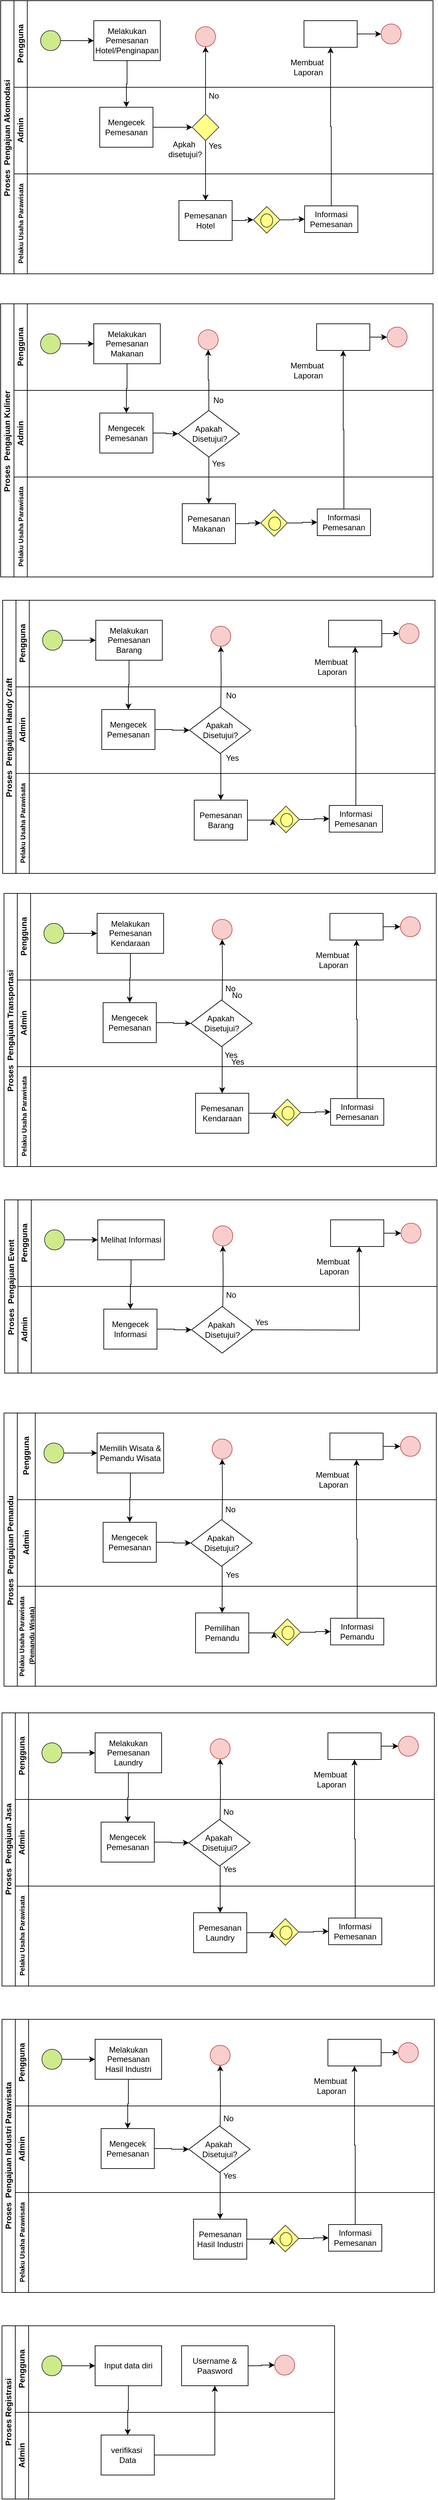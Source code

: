 <mxfile version="24.6.3" type="github">
  <diagram id="prtHgNgQTEPvFCAcTncT" name="Page-1">
    <mxGraphModel dx="1040" dy="531" grid="1" gridSize="10" guides="1" tooltips="1" connect="1" arrows="1" fold="1" page="1" pageScale="1" pageWidth="827" pageHeight="1169" math="0" shadow="0">
      <root>
        <mxCell id="0" />
        <mxCell id="1" parent="0" />
        <mxCell id="dNxyNK7c78bLwvsdeMH5-19" value="Proses&amp;nbsp; Pengajuan Akomodasi&amp;nbsp;" style="swimlane;html=1;childLayout=stackLayout;resizeParent=1;resizeParentMax=0;horizontal=0;startSize=20;horizontalStack=0;" parent="1" vertex="1">
          <mxGeometry x="118" y="110" width="650" height="410" as="geometry" />
        </mxCell>
        <mxCell id="dNxyNK7c78bLwvsdeMH5-35" style="edgeStyle=orthogonalEdgeStyle;rounded=0;orthogonalLoop=1;jettySize=auto;html=1;endArrow=classic;endFill=1;" parent="dNxyNK7c78bLwvsdeMH5-19" source="dNxyNK7c78bLwvsdeMH5-28" target="dNxyNK7c78bLwvsdeMH5-34" edge="1">
          <mxGeometry relative="1" as="geometry" />
        </mxCell>
        <mxCell id="dNxyNK7c78bLwvsdeMH5-20" value="Pengguna" style="swimlane;html=1;startSize=20;horizontal=0;" parent="dNxyNK7c78bLwvsdeMH5-19" vertex="1">
          <mxGeometry x="20" width="630" height="130" as="geometry" />
        </mxCell>
        <mxCell id="dNxyNK7c78bLwvsdeMH5-25" value="" style="edgeStyle=orthogonalEdgeStyle;rounded=0;orthogonalLoop=1;jettySize=auto;html=1;" parent="dNxyNK7c78bLwvsdeMH5-20" source="dNxyNK7c78bLwvsdeMH5-23" target="dNxyNK7c78bLwvsdeMH5-24" edge="1">
          <mxGeometry relative="1" as="geometry" />
        </mxCell>
        <mxCell id="dNxyNK7c78bLwvsdeMH5-23" value="" style="ellipse;whiteSpace=wrap;html=1;fillColor=#cdeb8b;strokeColor=#36393d;" parent="dNxyNK7c78bLwvsdeMH5-20" vertex="1">
          <mxGeometry x="40" y="45" width="30" height="30" as="geometry" />
        </mxCell>
        <mxCell id="dNxyNK7c78bLwvsdeMH5-24" value="Melakukan Pemesanan&lt;div&gt;Hotel/Penginapan&lt;/div&gt;" style="rounded=0;whiteSpace=wrap;html=1;fontFamily=Helvetica;fontSize=12;fontColor=#000000;align=center;" parent="dNxyNK7c78bLwvsdeMH5-20" vertex="1">
          <mxGeometry x="120" y="30" width="100" height="60" as="geometry" />
        </mxCell>
        <mxCell id="Xw14jry2PI211uG15hbA-26" style="edgeStyle=orthogonalEdgeStyle;rounded=0;orthogonalLoop=1;jettySize=auto;html=1;entryX=0;entryY=0.5;entryDx=0;entryDy=0;" edge="1" parent="dNxyNK7c78bLwvsdeMH5-20" source="dNxyNK7c78bLwvsdeMH5-30" target="Xw14jry2PI211uG15hbA-25">
          <mxGeometry relative="1" as="geometry" />
        </mxCell>
        <mxCell id="dNxyNK7c78bLwvsdeMH5-30" value="" style="rounded=0;whiteSpace=wrap;html=1;fontFamily=Helvetica;fontSize=12;fontColor=#000000;align=center;" parent="dNxyNK7c78bLwvsdeMH5-20" vertex="1">
          <mxGeometry x="436" y="30" width="80" height="40" as="geometry" />
        </mxCell>
        <mxCell id="dNxyNK7c78bLwvsdeMH5-32" value="" style="ellipse;whiteSpace=wrap;html=1;fillColor=#f8cecc;strokeColor=#b85450;" parent="dNxyNK7c78bLwvsdeMH5-20" vertex="1">
          <mxGeometry x="273" y="39" width="30" height="30" as="geometry" />
        </mxCell>
        <mxCell id="Xw14jry2PI211uG15hbA-24" value="Membuat&amp;nbsp;&lt;div&gt;Laporan&lt;/div&gt;" style="text;html=1;align=center;verticalAlign=middle;resizable=0;points=[];autosize=1;strokeColor=none;fillColor=none;" vertex="1" parent="dNxyNK7c78bLwvsdeMH5-20">
          <mxGeometry x="402" y="80" width="80" height="40" as="geometry" />
        </mxCell>
        <mxCell id="Xw14jry2PI211uG15hbA-25" value="" style="ellipse;whiteSpace=wrap;html=1;fillColor=#f8cecc;strokeColor=#b85450;" vertex="1" parent="dNxyNK7c78bLwvsdeMH5-20">
          <mxGeometry x="552" y="35" width="30" height="30" as="geometry" />
        </mxCell>
        <mxCell id="dNxyNK7c78bLwvsdeMH5-21" value="Admin" style="swimlane;html=1;startSize=20;horizontal=0;" parent="dNxyNK7c78bLwvsdeMH5-19" vertex="1">
          <mxGeometry x="20" y="130" width="630" height="130" as="geometry" />
        </mxCell>
        <mxCell id="dNxyNK7c78bLwvsdeMH5-29" value="" style="edgeStyle=orthogonalEdgeStyle;rounded=0;orthogonalLoop=1;jettySize=auto;html=1;endArrow=classic;endFill=1;" parent="dNxyNK7c78bLwvsdeMH5-21" source="dNxyNK7c78bLwvsdeMH5-26" target="dNxyNK7c78bLwvsdeMH5-28" edge="1">
          <mxGeometry relative="1" as="geometry" />
        </mxCell>
        <mxCell id="dNxyNK7c78bLwvsdeMH5-26" value="Mengecek Pemesanan" style="rounded=0;whiteSpace=wrap;html=1;fontFamily=Helvetica;fontSize=12;fontColor=#000000;align=center;" parent="dNxyNK7c78bLwvsdeMH5-21" vertex="1">
          <mxGeometry x="129" y="30" width="80" height="60" as="geometry" />
        </mxCell>
        <mxCell id="dNxyNK7c78bLwvsdeMH5-28" value="" style="rhombus;whiteSpace=wrap;html=1;fontFamily=Helvetica;fontSize=12;align=center;fillColor=#ffff88;strokeColor=#36393d;" parent="dNxyNK7c78bLwvsdeMH5-21" vertex="1">
          <mxGeometry x="268" y="40" width="40" height="40" as="geometry" />
        </mxCell>
        <mxCell id="dNxyNK7c78bLwvsdeMH5-22" value="&lt;font style=&quot;font-size: 10px;&quot;&gt;Pelaku Usaha Parawisata&lt;/font&gt;" style="swimlane;html=1;startSize=20;horizontal=0;" parent="dNxyNK7c78bLwvsdeMH5-19" vertex="1">
          <mxGeometry x="20" y="260" width="630" height="150" as="geometry" />
        </mxCell>
        <mxCell id="Xw14jry2PI211uG15hbA-27" style="edgeStyle=orthogonalEdgeStyle;rounded=0;orthogonalLoop=1;jettySize=auto;html=1;entryX=0;entryY=0.5;entryDx=0;entryDy=0;" edge="1" parent="dNxyNK7c78bLwvsdeMH5-22" source="dNxyNK7c78bLwvsdeMH5-34" target="dNxyNK7c78bLwvsdeMH5-36">
          <mxGeometry relative="1" as="geometry" />
        </mxCell>
        <mxCell id="dNxyNK7c78bLwvsdeMH5-34" value="Pemesanan Hotel" style="rounded=0;whiteSpace=wrap;html=1;fontFamily=Helvetica;fontSize=12;fontColor=#000000;align=center;" parent="dNxyNK7c78bLwvsdeMH5-22" vertex="1">
          <mxGeometry x="248" y="40" width="80" height="60" as="geometry" />
        </mxCell>
        <mxCell id="Xw14jry2PI211uG15hbA-28" style="edgeStyle=orthogonalEdgeStyle;rounded=0;orthogonalLoop=1;jettySize=auto;html=1;entryX=0;entryY=0.5;entryDx=0;entryDy=0;" edge="1" parent="dNxyNK7c78bLwvsdeMH5-22" source="dNxyNK7c78bLwvsdeMH5-36" target="Xw14jry2PI211uG15hbA-21">
          <mxGeometry relative="1" as="geometry" />
        </mxCell>
        <mxCell id="dNxyNK7c78bLwvsdeMH5-36" value="" style="rhombus;whiteSpace=wrap;html=1;fontFamily=Helvetica;fontSize=12;align=center;fillColor=#ffff88;strokeColor=#36393d;" parent="dNxyNK7c78bLwvsdeMH5-22" vertex="1">
          <mxGeometry x="360" y="49" width="40" height="40" as="geometry" />
        </mxCell>
        <mxCell id="Xw14jry2PI211uG15hbA-21" value="Informasi Pemesanan" style="rounded=0;whiteSpace=wrap;html=1;fontFamily=Helvetica;fontSize=12;fontColor=#000000;align=center;" vertex="1" parent="dNxyNK7c78bLwvsdeMH5-22">
          <mxGeometry x="437" y="48" width="80" height="40" as="geometry" />
        </mxCell>
        <mxCell id="Xw14jry2PI211uG15hbA-30" value="" style="ellipse;whiteSpace=wrap;html=1;fillColor=#ffff88;strokeColor=#36393d;" vertex="1" parent="dNxyNK7c78bLwvsdeMH5-22">
          <mxGeometry x="371" y="60" width="18" height="20" as="geometry" />
        </mxCell>
        <mxCell id="Xw14jry2PI211uG15hbA-3" style="edgeStyle=orthogonalEdgeStyle;rounded=0;orthogonalLoop=1;jettySize=auto;html=1;entryX=0.5;entryY=1;entryDx=0;entryDy=0;" edge="1" parent="dNxyNK7c78bLwvsdeMH5-19" source="dNxyNK7c78bLwvsdeMH5-28" target="dNxyNK7c78bLwvsdeMH5-32">
          <mxGeometry relative="1" as="geometry" />
        </mxCell>
        <mxCell id="Xw14jry2PI211uG15hbA-33" style="edgeStyle=orthogonalEdgeStyle;rounded=0;orthogonalLoop=1;jettySize=auto;html=1;entryX=0.5;entryY=1;entryDx=0;entryDy=0;" edge="1" parent="dNxyNK7c78bLwvsdeMH5-19" source="Xw14jry2PI211uG15hbA-21" target="dNxyNK7c78bLwvsdeMH5-30">
          <mxGeometry relative="1" as="geometry" />
        </mxCell>
        <mxCell id="Xw14jry2PI211uG15hbA-34" style="edgeStyle=orthogonalEdgeStyle;rounded=0;orthogonalLoop=1;jettySize=auto;html=1;" edge="1" parent="dNxyNK7c78bLwvsdeMH5-19" source="dNxyNK7c78bLwvsdeMH5-24" target="dNxyNK7c78bLwvsdeMH5-26">
          <mxGeometry relative="1" as="geometry" />
        </mxCell>
        <mxCell id="Xw14jry2PI211uG15hbA-2" value="Apkah&amp;nbsp;&lt;div&gt;disetujui?&lt;/div&gt;" style="text;html=1;align=center;verticalAlign=middle;resizable=0;points=[];autosize=1;strokeColor=none;fillColor=none;" vertex="1" parent="1">
          <mxGeometry x="360" y="313" width="70" height="40" as="geometry" />
        </mxCell>
        <mxCell id="Xw14jry2PI211uG15hbA-31" value="No" style="text;html=1;align=center;verticalAlign=middle;resizable=0;points=[];autosize=1;strokeColor=none;fillColor=none;" vertex="1" parent="1">
          <mxGeometry x="418" y="238" width="40" height="30" as="geometry" />
        </mxCell>
        <mxCell id="Xw14jry2PI211uG15hbA-32" value="Yes" style="text;html=1;align=center;verticalAlign=middle;resizable=0;points=[];autosize=1;strokeColor=none;fillColor=none;" vertex="1" parent="1">
          <mxGeometry x="420" y="313" width="40" height="30" as="geometry" />
        </mxCell>
        <mxCell id="Xw14jry2PI211uG15hbA-35" value="Proses&amp;nbsp; Pengajuan Kuliner&amp;nbsp;" style="swimlane;html=1;childLayout=stackLayout;resizeParent=1;resizeParentMax=0;horizontal=0;startSize=20;horizontalStack=0;" vertex="1" parent="1">
          <mxGeometry x="118" y="565" width="650" height="410" as="geometry" />
        </mxCell>
        <mxCell id="Xw14jry2PI211uG15hbA-37" value="Pengguna" style="swimlane;html=1;startSize=20;horizontal=0;" vertex="1" parent="Xw14jry2PI211uG15hbA-35">
          <mxGeometry x="20" width="630" height="130" as="geometry" />
        </mxCell>
        <mxCell id="Xw14jry2PI211uG15hbA-38" value="" style="edgeStyle=orthogonalEdgeStyle;rounded=0;orthogonalLoop=1;jettySize=auto;html=1;" edge="1" parent="Xw14jry2PI211uG15hbA-37" source="Xw14jry2PI211uG15hbA-39" target="Xw14jry2PI211uG15hbA-40">
          <mxGeometry relative="1" as="geometry" />
        </mxCell>
        <mxCell id="Xw14jry2PI211uG15hbA-39" value="" style="ellipse;whiteSpace=wrap;html=1;fillColor=#cdeb8b;strokeColor=#36393d;" vertex="1" parent="Xw14jry2PI211uG15hbA-37">
          <mxGeometry x="40" y="45" width="30" height="30" as="geometry" />
        </mxCell>
        <mxCell id="Xw14jry2PI211uG15hbA-40" value="Melakukan Pemesanan&lt;div&gt;Makanan&lt;/div&gt;" style="rounded=0;whiteSpace=wrap;html=1;fontFamily=Helvetica;fontSize=12;fontColor=#000000;align=center;" vertex="1" parent="Xw14jry2PI211uG15hbA-37">
          <mxGeometry x="120" y="30" width="100" height="60" as="geometry" />
        </mxCell>
        <mxCell id="Xw14jry2PI211uG15hbA-41" style="edgeStyle=orthogonalEdgeStyle;rounded=0;orthogonalLoop=1;jettySize=auto;html=1;entryX=0;entryY=0.5;entryDx=0;entryDy=0;" edge="1" parent="Xw14jry2PI211uG15hbA-37" source="Xw14jry2PI211uG15hbA-42" target="Xw14jry2PI211uG15hbA-45">
          <mxGeometry relative="1" as="geometry" />
        </mxCell>
        <mxCell id="Xw14jry2PI211uG15hbA-42" value="" style="rounded=0;whiteSpace=wrap;html=1;fontFamily=Helvetica;fontSize=12;fontColor=#000000;align=center;" vertex="1" parent="Xw14jry2PI211uG15hbA-37">
          <mxGeometry x="455" y="30" width="80" height="40" as="geometry" />
        </mxCell>
        <mxCell id="Xw14jry2PI211uG15hbA-43" value="" style="ellipse;whiteSpace=wrap;html=1;fillColor=#f8cecc;strokeColor=#b85450;" vertex="1" parent="Xw14jry2PI211uG15hbA-37">
          <mxGeometry x="277" y="39" width="30" height="30" as="geometry" />
        </mxCell>
        <mxCell id="Xw14jry2PI211uG15hbA-44" value="Membuat&amp;nbsp;&lt;div&gt;Laporan&lt;/div&gt;" style="text;html=1;align=center;verticalAlign=middle;resizable=0;points=[];autosize=1;strokeColor=none;fillColor=none;" vertex="1" parent="Xw14jry2PI211uG15hbA-37">
          <mxGeometry x="402" y="80" width="80" height="40" as="geometry" />
        </mxCell>
        <mxCell id="Xw14jry2PI211uG15hbA-45" value="" style="ellipse;whiteSpace=wrap;html=1;fillColor=#f8cecc;strokeColor=#b85450;" vertex="1" parent="Xw14jry2PI211uG15hbA-37">
          <mxGeometry x="561" y="35" width="30" height="30" as="geometry" />
        </mxCell>
        <mxCell id="Xw14jry2PI211uG15hbA-46" value="Admin" style="swimlane;html=1;startSize=20;horizontal=0;" vertex="1" parent="Xw14jry2PI211uG15hbA-35">
          <mxGeometry x="20" y="130" width="630" height="130" as="geometry" />
        </mxCell>
        <mxCell id="Xw14jry2PI211uG15hbA-63" style="edgeStyle=orthogonalEdgeStyle;rounded=0;orthogonalLoop=1;jettySize=auto;html=1;entryX=0;entryY=0.5;entryDx=0;entryDy=0;" edge="1" parent="Xw14jry2PI211uG15hbA-46" source="Xw14jry2PI211uG15hbA-48" target="Xw14jry2PI211uG15hbA-49">
          <mxGeometry relative="1" as="geometry" />
        </mxCell>
        <mxCell id="Xw14jry2PI211uG15hbA-48" value="Mengecek Pemesanan" style="rounded=0;whiteSpace=wrap;html=1;fontFamily=Helvetica;fontSize=12;fontColor=#000000;align=center;" vertex="1" parent="Xw14jry2PI211uG15hbA-46">
          <mxGeometry x="129" y="34" width="80" height="60" as="geometry" />
        </mxCell>
        <mxCell id="Xw14jry2PI211uG15hbA-49" value="" style="rhombus;whiteSpace=wrap;html=1;fontFamily=Helvetica;fontSize=12;align=center;" vertex="1" parent="Xw14jry2PI211uG15hbA-46">
          <mxGeometry x="247" y="30" width="92" height="70" as="geometry" />
        </mxCell>
        <mxCell id="Xw14jry2PI211uG15hbA-60" value="Apakah&amp;nbsp;&lt;div&gt;Disetujui?&lt;/div&gt;" style="text;html=1;align=center;verticalAlign=middle;resizable=0;points=[];autosize=1;strokeColor=none;fillColor=none;" vertex="1" parent="Xw14jry2PI211uG15hbA-46">
          <mxGeometry x="254" y="45" width="80" height="40" as="geometry" />
        </mxCell>
        <mxCell id="Xw14jry2PI211uG15hbA-50" value="&lt;font style=&quot;font-size: 10px;&quot;&gt;Pelaku Usaha Parawisata&lt;/font&gt;" style="swimlane;html=1;startSize=20;horizontal=0;" vertex="1" parent="Xw14jry2PI211uG15hbA-35">
          <mxGeometry x="20" y="260" width="630" height="150" as="geometry" />
        </mxCell>
        <mxCell id="Xw14jry2PI211uG15hbA-51" style="edgeStyle=orthogonalEdgeStyle;rounded=0;orthogonalLoop=1;jettySize=auto;html=1;entryX=0;entryY=0.5;entryDx=0;entryDy=0;" edge="1" parent="Xw14jry2PI211uG15hbA-50" source="Xw14jry2PI211uG15hbA-52" target="Xw14jry2PI211uG15hbA-54">
          <mxGeometry relative="1" as="geometry" />
        </mxCell>
        <mxCell id="Xw14jry2PI211uG15hbA-52" value="Pemesanan Makanan" style="rounded=0;whiteSpace=wrap;html=1;fontFamily=Helvetica;fontSize=12;fontColor=#000000;align=center;" vertex="1" parent="Xw14jry2PI211uG15hbA-50">
          <mxGeometry x="253" y="40" width="80" height="60" as="geometry" />
        </mxCell>
        <mxCell id="Xw14jry2PI211uG15hbA-53" style="edgeStyle=orthogonalEdgeStyle;rounded=0;orthogonalLoop=1;jettySize=auto;html=1;entryX=0;entryY=0.5;entryDx=0;entryDy=0;" edge="1" parent="Xw14jry2PI211uG15hbA-50" source="Xw14jry2PI211uG15hbA-54" target="Xw14jry2PI211uG15hbA-55">
          <mxGeometry relative="1" as="geometry" />
        </mxCell>
        <mxCell id="Xw14jry2PI211uG15hbA-54" value="" style="rhombus;whiteSpace=wrap;html=1;fontFamily=Helvetica;fontSize=12;align=center;fillColor=#ffff88;strokeColor=#36393d;" vertex="1" parent="Xw14jry2PI211uG15hbA-50">
          <mxGeometry x="371" y="49" width="40" height="40" as="geometry" />
        </mxCell>
        <mxCell id="Xw14jry2PI211uG15hbA-55" value="Informasi Pemesanan" style="rounded=0;whiteSpace=wrap;html=1;fontFamily=Helvetica;fontSize=12;fontColor=#000000;align=center;" vertex="1" parent="Xw14jry2PI211uG15hbA-50">
          <mxGeometry x="456" y="48" width="80" height="40" as="geometry" />
        </mxCell>
        <mxCell id="Xw14jry2PI211uG15hbA-56" value="" style="ellipse;whiteSpace=wrap;html=1;fillColor=#ffff88;strokeColor=#36393d;" vertex="1" parent="Xw14jry2PI211uG15hbA-50">
          <mxGeometry x="383" y="60" width="18" height="20" as="geometry" />
        </mxCell>
        <mxCell id="Xw14jry2PI211uG15hbA-57" style="edgeStyle=orthogonalEdgeStyle;rounded=0;orthogonalLoop=1;jettySize=auto;html=1;entryX=0.5;entryY=1;entryDx=0;entryDy=0;" edge="1" parent="Xw14jry2PI211uG15hbA-35" source="Xw14jry2PI211uG15hbA-49" target="Xw14jry2PI211uG15hbA-43">
          <mxGeometry relative="1" as="geometry" />
        </mxCell>
        <mxCell id="Xw14jry2PI211uG15hbA-58" style="edgeStyle=orthogonalEdgeStyle;rounded=0;orthogonalLoop=1;jettySize=auto;html=1;entryX=0.5;entryY=1;entryDx=0;entryDy=0;" edge="1" parent="Xw14jry2PI211uG15hbA-35" source="Xw14jry2PI211uG15hbA-55" target="Xw14jry2PI211uG15hbA-42">
          <mxGeometry relative="1" as="geometry" />
        </mxCell>
        <mxCell id="Xw14jry2PI211uG15hbA-59" style="edgeStyle=orthogonalEdgeStyle;rounded=0;orthogonalLoop=1;jettySize=auto;html=1;" edge="1" parent="Xw14jry2PI211uG15hbA-35" source="Xw14jry2PI211uG15hbA-40" target="Xw14jry2PI211uG15hbA-48">
          <mxGeometry relative="1" as="geometry" />
        </mxCell>
        <mxCell id="Xw14jry2PI211uG15hbA-64" style="edgeStyle=orthogonalEdgeStyle;rounded=0;orthogonalLoop=1;jettySize=auto;html=1;entryX=0.5;entryY=0;entryDx=0;entryDy=0;" edge="1" parent="Xw14jry2PI211uG15hbA-35" source="Xw14jry2PI211uG15hbA-49" target="Xw14jry2PI211uG15hbA-52">
          <mxGeometry relative="1" as="geometry" />
        </mxCell>
        <mxCell id="Xw14jry2PI211uG15hbA-65" value="No" style="text;html=1;align=center;verticalAlign=middle;resizable=0;points=[];autosize=1;strokeColor=none;fillColor=none;" vertex="1" parent="1">
          <mxGeometry x="425" y="695" width="40" height="30" as="geometry" />
        </mxCell>
        <mxCell id="Xw14jry2PI211uG15hbA-66" value="Yes" style="text;html=1;align=center;verticalAlign=middle;resizable=0;points=[];autosize=1;strokeColor=none;fillColor=none;" vertex="1" parent="1">
          <mxGeometry x="425" y="790" width="40" height="30" as="geometry" />
        </mxCell>
        <mxCell id="Xw14jry2PI211uG15hbA-67" value="Proses&amp;nbsp; Pengajuan Handy Craft&amp;nbsp;" style="swimlane;html=1;childLayout=stackLayout;resizeParent=1;resizeParentMax=0;horizontal=0;startSize=20;horizontalStack=0;" vertex="1" parent="1">
          <mxGeometry x="121" y="1010" width="650" height="410" as="geometry" />
        </mxCell>
        <mxCell id="Xw14jry2PI211uG15hbA-68" value="Pengguna" style="swimlane;html=1;startSize=20;horizontal=0;" vertex="1" parent="Xw14jry2PI211uG15hbA-67">
          <mxGeometry x="20" width="630" height="130" as="geometry" />
        </mxCell>
        <mxCell id="Xw14jry2PI211uG15hbA-69" value="" style="edgeStyle=orthogonalEdgeStyle;rounded=0;orthogonalLoop=1;jettySize=auto;html=1;" edge="1" parent="Xw14jry2PI211uG15hbA-68" source="Xw14jry2PI211uG15hbA-70" target="Xw14jry2PI211uG15hbA-71">
          <mxGeometry relative="1" as="geometry" />
        </mxCell>
        <mxCell id="Xw14jry2PI211uG15hbA-70" value="" style="ellipse;whiteSpace=wrap;html=1;fillColor=#cdeb8b;strokeColor=#36393d;" vertex="1" parent="Xw14jry2PI211uG15hbA-68">
          <mxGeometry x="40" y="45" width="30" height="30" as="geometry" />
        </mxCell>
        <mxCell id="Xw14jry2PI211uG15hbA-71" value="Melakukan Pemesanan&lt;div&gt;Barang&lt;/div&gt;" style="rounded=0;whiteSpace=wrap;html=1;fontFamily=Helvetica;fontSize=12;fontColor=#000000;align=center;" vertex="1" parent="Xw14jry2PI211uG15hbA-68">
          <mxGeometry x="120" y="30" width="100" height="60" as="geometry" />
        </mxCell>
        <mxCell id="Xw14jry2PI211uG15hbA-72" style="edgeStyle=orthogonalEdgeStyle;rounded=0;orthogonalLoop=1;jettySize=auto;html=1;entryX=0;entryY=0.5;entryDx=0;entryDy=0;" edge="1" parent="Xw14jry2PI211uG15hbA-68" source="Xw14jry2PI211uG15hbA-73" target="Xw14jry2PI211uG15hbA-76">
          <mxGeometry relative="1" as="geometry" />
        </mxCell>
        <mxCell id="Xw14jry2PI211uG15hbA-73" value="" style="rounded=0;whiteSpace=wrap;html=1;fontFamily=Helvetica;fontSize=12;fontColor=#000000;align=center;" vertex="1" parent="Xw14jry2PI211uG15hbA-68">
          <mxGeometry x="470" y="30" width="80" height="40" as="geometry" />
        </mxCell>
        <mxCell id="Xw14jry2PI211uG15hbA-74" value="" style="ellipse;whiteSpace=wrap;html=1;fillColor=#f8cecc;strokeColor=#b85450;" vertex="1" parent="Xw14jry2PI211uG15hbA-68">
          <mxGeometry x="293" y="39" width="30" height="30" as="geometry" />
        </mxCell>
        <mxCell id="Xw14jry2PI211uG15hbA-75" value="Membuat&amp;nbsp;&lt;div&gt;Laporan&lt;/div&gt;" style="text;html=1;align=center;verticalAlign=middle;resizable=0;points=[];autosize=1;strokeColor=none;fillColor=none;" vertex="1" parent="Xw14jry2PI211uG15hbA-68">
          <mxGeometry x="435" y="80" width="80" height="40" as="geometry" />
        </mxCell>
        <mxCell id="Xw14jry2PI211uG15hbA-76" value="" style="ellipse;whiteSpace=wrap;html=1;fillColor=#f8cecc;strokeColor=#b85450;" vertex="1" parent="Xw14jry2PI211uG15hbA-68">
          <mxGeometry x="576" y="35" width="30" height="30" as="geometry" />
        </mxCell>
        <mxCell id="Xw14jry2PI211uG15hbA-77" value="Admin" style="swimlane;html=1;startSize=20;horizontal=0;" vertex="1" parent="Xw14jry2PI211uG15hbA-67">
          <mxGeometry x="20" y="130" width="630" height="130" as="geometry" />
        </mxCell>
        <mxCell id="Xw14jry2PI211uG15hbA-78" style="edgeStyle=orthogonalEdgeStyle;rounded=0;orthogonalLoop=1;jettySize=auto;html=1;entryX=0;entryY=0.5;entryDx=0;entryDy=0;" edge="1" parent="Xw14jry2PI211uG15hbA-77" source="Xw14jry2PI211uG15hbA-79" target="Xw14jry2PI211uG15hbA-80">
          <mxGeometry relative="1" as="geometry" />
        </mxCell>
        <mxCell id="Xw14jry2PI211uG15hbA-79" value="Mengecek Pemesanan" style="rounded=0;whiteSpace=wrap;html=1;fontFamily=Helvetica;fontSize=12;fontColor=#000000;align=center;" vertex="1" parent="Xw14jry2PI211uG15hbA-77">
          <mxGeometry x="129" y="34" width="80" height="60" as="geometry" />
        </mxCell>
        <mxCell id="Xw14jry2PI211uG15hbA-80" value="" style="rhombus;whiteSpace=wrap;html=1;fontFamily=Helvetica;fontSize=12;align=center;" vertex="1" parent="Xw14jry2PI211uG15hbA-77">
          <mxGeometry x="261" y="30" width="92" height="70" as="geometry" />
        </mxCell>
        <mxCell id="Xw14jry2PI211uG15hbA-81" value="Apakah&amp;nbsp;&lt;div&gt;Disetujui?&lt;/div&gt;" style="text;html=1;align=center;verticalAlign=middle;resizable=0;points=[];autosize=1;strokeColor=none;fillColor=none;" vertex="1" parent="Xw14jry2PI211uG15hbA-77">
          <mxGeometry x="267" y="45" width="80" height="40" as="geometry" />
        </mxCell>
        <mxCell id="Xw14jry2PI211uG15hbA-82" value="&lt;font style=&quot;font-size: 10px;&quot;&gt;Pelaku Usaha Parawisata&lt;/font&gt;" style="swimlane;html=1;startSize=20;horizontal=0;" vertex="1" parent="Xw14jry2PI211uG15hbA-67">
          <mxGeometry x="20" y="260" width="630" height="150" as="geometry" />
        </mxCell>
        <mxCell id="Xw14jry2PI211uG15hbA-83" style="edgeStyle=orthogonalEdgeStyle;rounded=0;orthogonalLoop=1;jettySize=auto;html=1;entryX=0;entryY=0.5;entryDx=0;entryDy=0;" edge="1" parent="Xw14jry2PI211uG15hbA-82" target="Xw14jry2PI211uG15hbA-86">
          <mxGeometry relative="1" as="geometry">
            <mxPoint x="348" y="70" as="sourcePoint" />
          </mxGeometry>
        </mxCell>
        <mxCell id="Xw14jry2PI211uG15hbA-84" value="Pemesanan Barang" style="rounded=0;whiteSpace=wrap;html=1;fontFamily=Helvetica;fontSize=12;fontColor=#000000;align=center;" vertex="1" parent="Xw14jry2PI211uG15hbA-82">
          <mxGeometry x="268" y="40" width="80" height="60" as="geometry" />
        </mxCell>
        <mxCell id="Xw14jry2PI211uG15hbA-85" style="edgeStyle=orthogonalEdgeStyle;rounded=0;orthogonalLoop=1;jettySize=auto;html=1;entryX=0;entryY=0.5;entryDx=0;entryDy=0;" edge="1" parent="Xw14jry2PI211uG15hbA-82" source="Xw14jry2PI211uG15hbA-86" target="Xw14jry2PI211uG15hbA-87">
          <mxGeometry relative="1" as="geometry" />
        </mxCell>
        <mxCell id="Xw14jry2PI211uG15hbA-86" value="" style="rhombus;whiteSpace=wrap;html=1;fontFamily=Helvetica;fontSize=12;align=center;fillColor=#ffff88;strokeColor=#36393d;" vertex="1" parent="Xw14jry2PI211uG15hbA-82">
          <mxGeometry x="386" y="49" width="40" height="40" as="geometry" />
        </mxCell>
        <mxCell id="Xw14jry2PI211uG15hbA-87" value="Informasi Pemesanan" style="rounded=0;whiteSpace=wrap;html=1;fontFamily=Helvetica;fontSize=12;fontColor=#000000;align=center;" vertex="1" parent="Xw14jry2PI211uG15hbA-82">
          <mxGeometry x="471" y="48" width="80" height="40" as="geometry" />
        </mxCell>
        <mxCell id="Xw14jry2PI211uG15hbA-88" value="" style="ellipse;whiteSpace=wrap;html=1;fillColor=#ffff88;strokeColor=#36393d;" vertex="1" parent="Xw14jry2PI211uG15hbA-82">
          <mxGeometry x="398" y="60" width="18" height="20" as="geometry" />
        </mxCell>
        <mxCell id="Xw14jry2PI211uG15hbA-89" style="edgeStyle=orthogonalEdgeStyle;rounded=0;orthogonalLoop=1;jettySize=auto;html=1;entryX=0.5;entryY=1;entryDx=0;entryDy=0;" edge="1" parent="Xw14jry2PI211uG15hbA-67" target="Xw14jry2PI211uG15hbA-74">
          <mxGeometry relative="1" as="geometry">
            <mxPoint x="328" y="160" as="sourcePoint" />
          </mxGeometry>
        </mxCell>
        <mxCell id="Xw14jry2PI211uG15hbA-90" style="edgeStyle=orthogonalEdgeStyle;rounded=0;orthogonalLoop=1;jettySize=auto;html=1;entryX=0.5;entryY=1;entryDx=0;entryDy=0;" edge="1" parent="Xw14jry2PI211uG15hbA-67" source="Xw14jry2PI211uG15hbA-87" target="Xw14jry2PI211uG15hbA-73">
          <mxGeometry relative="1" as="geometry" />
        </mxCell>
        <mxCell id="Xw14jry2PI211uG15hbA-91" style="edgeStyle=orthogonalEdgeStyle;rounded=0;orthogonalLoop=1;jettySize=auto;html=1;" edge="1" parent="Xw14jry2PI211uG15hbA-67" source="Xw14jry2PI211uG15hbA-71" target="Xw14jry2PI211uG15hbA-79">
          <mxGeometry relative="1" as="geometry" />
        </mxCell>
        <mxCell id="Xw14jry2PI211uG15hbA-92" style="edgeStyle=orthogonalEdgeStyle;rounded=0;orthogonalLoop=1;jettySize=auto;html=1;entryX=0.5;entryY=0;entryDx=0;entryDy=0;" edge="1" parent="Xw14jry2PI211uG15hbA-67">
          <mxGeometry relative="1" as="geometry">
            <mxPoint x="328" y="230" as="sourcePoint" />
            <mxPoint x="328" y="300" as="targetPoint" />
          </mxGeometry>
        </mxCell>
        <mxCell id="Xw14jry2PI211uG15hbA-93" value="No" style="text;html=1;align=center;verticalAlign=middle;resizable=0;points=[];autosize=1;strokeColor=none;fillColor=none;" vertex="1" parent="1">
          <mxGeometry x="444" y="1138" width="40" height="30" as="geometry" />
        </mxCell>
        <mxCell id="Xw14jry2PI211uG15hbA-94" value="Yes" style="text;html=1;align=center;verticalAlign=middle;resizable=0;points=[];autosize=1;strokeColor=none;fillColor=none;" vertex="1" parent="1">
          <mxGeometry x="446" y="1232" width="40" height="30" as="geometry" />
        </mxCell>
        <mxCell id="Xw14jry2PI211uG15hbA-95" value="Proses&amp;nbsp; Pengajuan Transportasi&amp;nbsp;" style="swimlane;html=1;childLayout=stackLayout;resizeParent=1;resizeParentMax=0;horizontal=0;startSize=20;horizontalStack=0;" vertex="1" parent="1">
          <mxGeometry x="123" y="1450" width="650" height="410" as="geometry" />
        </mxCell>
        <mxCell id="Xw14jry2PI211uG15hbA-96" value="Pengguna" style="swimlane;html=1;startSize=20;horizontal=0;" vertex="1" parent="Xw14jry2PI211uG15hbA-95">
          <mxGeometry x="20" width="630" height="130" as="geometry" />
        </mxCell>
        <mxCell id="Xw14jry2PI211uG15hbA-97" value="" style="edgeStyle=orthogonalEdgeStyle;rounded=0;orthogonalLoop=1;jettySize=auto;html=1;" edge="1" parent="Xw14jry2PI211uG15hbA-96" source="Xw14jry2PI211uG15hbA-98" target="Xw14jry2PI211uG15hbA-99">
          <mxGeometry relative="1" as="geometry" />
        </mxCell>
        <mxCell id="Xw14jry2PI211uG15hbA-98" value="" style="ellipse;whiteSpace=wrap;html=1;fillColor=#cdeb8b;strokeColor=#36393d;" vertex="1" parent="Xw14jry2PI211uG15hbA-96">
          <mxGeometry x="40" y="45" width="30" height="30" as="geometry" />
        </mxCell>
        <mxCell id="Xw14jry2PI211uG15hbA-99" value="Melakukan Pemesanan&lt;div&gt;Kendaraan&lt;/div&gt;" style="rounded=0;whiteSpace=wrap;html=1;fontFamily=Helvetica;fontSize=12;fontColor=#000000;align=center;" vertex="1" parent="Xw14jry2PI211uG15hbA-96">
          <mxGeometry x="120" y="30" width="100" height="60" as="geometry" />
        </mxCell>
        <mxCell id="Xw14jry2PI211uG15hbA-100" style="edgeStyle=orthogonalEdgeStyle;rounded=0;orthogonalLoop=1;jettySize=auto;html=1;entryX=0;entryY=0.5;entryDx=0;entryDy=0;" edge="1" parent="Xw14jry2PI211uG15hbA-96" source="Xw14jry2PI211uG15hbA-101" target="Xw14jry2PI211uG15hbA-104">
          <mxGeometry relative="1" as="geometry" />
        </mxCell>
        <mxCell id="Xw14jry2PI211uG15hbA-101" value="" style="rounded=0;whiteSpace=wrap;html=1;fontFamily=Helvetica;fontSize=12;fontColor=#000000;align=center;" vertex="1" parent="Xw14jry2PI211uG15hbA-96">
          <mxGeometry x="470" y="30" width="80" height="40" as="geometry" />
        </mxCell>
        <mxCell id="Xw14jry2PI211uG15hbA-102" value="" style="ellipse;whiteSpace=wrap;html=1;fillColor=#f8cecc;strokeColor=#b85450;" vertex="1" parent="Xw14jry2PI211uG15hbA-96">
          <mxGeometry x="293" y="39" width="30" height="30" as="geometry" />
        </mxCell>
        <mxCell id="Xw14jry2PI211uG15hbA-103" value="Membuat&amp;nbsp;&lt;div&gt;Laporan&lt;/div&gt;" style="text;html=1;align=center;verticalAlign=middle;resizable=0;points=[];autosize=1;strokeColor=none;fillColor=none;" vertex="1" parent="Xw14jry2PI211uG15hbA-96">
          <mxGeometry x="435" y="80" width="80" height="40" as="geometry" />
        </mxCell>
        <mxCell id="Xw14jry2PI211uG15hbA-104" value="" style="ellipse;whiteSpace=wrap;html=1;fillColor=#f8cecc;strokeColor=#b85450;" vertex="1" parent="Xw14jry2PI211uG15hbA-96">
          <mxGeometry x="576" y="35" width="30" height="30" as="geometry" />
        </mxCell>
        <mxCell id="Xw14jry2PI211uG15hbA-105" value="Admin" style="swimlane;html=1;startSize=20;horizontal=0;" vertex="1" parent="Xw14jry2PI211uG15hbA-95">
          <mxGeometry x="20" y="130" width="630" height="130" as="geometry" />
        </mxCell>
        <mxCell id="Xw14jry2PI211uG15hbA-106" style="edgeStyle=orthogonalEdgeStyle;rounded=0;orthogonalLoop=1;jettySize=auto;html=1;entryX=0;entryY=0.5;entryDx=0;entryDy=0;" edge="1" parent="Xw14jry2PI211uG15hbA-105" source="Xw14jry2PI211uG15hbA-107" target="Xw14jry2PI211uG15hbA-108">
          <mxGeometry relative="1" as="geometry" />
        </mxCell>
        <mxCell id="Xw14jry2PI211uG15hbA-107" value="Mengecek Pemesanan" style="rounded=0;whiteSpace=wrap;html=1;fontFamily=Helvetica;fontSize=12;fontColor=#000000;align=center;" vertex="1" parent="Xw14jry2PI211uG15hbA-105">
          <mxGeometry x="129" y="34" width="80" height="60" as="geometry" />
        </mxCell>
        <mxCell id="Xw14jry2PI211uG15hbA-108" value="" style="rhombus;whiteSpace=wrap;html=1;fontFamily=Helvetica;fontSize=12;align=center;" vertex="1" parent="Xw14jry2PI211uG15hbA-105">
          <mxGeometry x="261" y="30" width="92" height="70" as="geometry" />
        </mxCell>
        <mxCell id="Xw14jry2PI211uG15hbA-109" value="Apakah&amp;nbsp;&lt;div&gt;Disetujui?&lt;/div&gt;" style="text;html=1;align=center;verticalAlign=middle;resizable=0;points=[];autosize=1;strokeColor=none;fillColor=none;" vertex="1" parent="Xw14jry2PI211uG15hbA-105">
          <mxGeometry x="267" y="45" width="80" height="40" as="geometry" />
        </mxCell>
        <mxCell id="Xw14jry2PI211uG15hbA-110" value="&lt;font style=&quot;font-size: 10px;&quot;&gt;Pelaku Usaha Parawisata&lt;/font&gt;" style="swimlane;html=1;startSize=20;horizontal=0;" vertex="1" parent="Xw14jry2PI211uG15hbA-95">
          <mxGeometry x="20" y="260" width="630" height="150" as="geometry" />
        </mxCell>
        <mxCell id="Xw14jry2PI211uG15hbA-111" style="edgeStyle=orthogonalEdgeStyle;rounded=0;orthogonalLoop=1;jettySize=auto;html=1;entryX=0;entryY=0.5;entryDx=0;entryDy=0;" edge="1" parent="Xw14jry2PI211uG15hbA-110" target="Xw14jry2PI211uG15hbA-114">
          <mxGeometry relative="1" as="geometry">
            <mxPoint x="348" y="70" as="sourcePoint" />
          </mxGeometry>
        </mxCell>
        <mxCell id="Xw14jry2PI211uG15hbA-112" value="Pemesanan Kendaraan" style="rounded=0;whiteSpace=wrap;html=1;fontFamily=Helvetica;fontSize=12;fontColor=#000000;align=center;" vertex="1" parent="Xw14jry2PI211uG15hbA-110">
          <mxGeometry x="268" y="40" width="80" height="60" as="geometry" />
        </mxCell>
        <mxCell id="Xw14jry2PI211uG15hbA-113" style="edgeStyle=orthogonalEdgeStyle;rounded=0;orthogonalLoop=1;jettySize=auto;html=1;entryX=0;entryY=0.5;entryDx=0;entryDy=0;" edge="1" parent="Xw14jry2PI211uG15hbA-110" source="Xw14jry2PI211uG15hbA-114" target="Xw14jry2PI211uG15hbA-115">
          <mxGeometry relative="1" as="geometry" />
        </mxCell>
        <mxCell id="Xw14jry2PI211uG15hbA-114" value="" style="rhombus;whiteSpace=wrap;html=1;fontFamily=Helvetica;fontSize=12;align=center;fillColor=#ffff88;strokeColor=#36393d;" vertex="1" parent="Xw14jry2PI211uG15hbA-110">
          <mxGeometry x="386" y="49" width="40" height="40" as="geometry" />
        </mxCell>
        <mxCell id="Xw14jry2PI211uG15hbA-115" value="Informasi Pemesanan" style="rounded=0;whiteSpace=wrap;html=1;fontFamily=Helvetica;fontSize=12;fontColor=#000000;align=center;" vertex="1" parent="Xw14jry2PI211uG15hbA-110">
          <mxGeometry x="471" y="48" width="80" height="40" as="geometry" />
        </mxCell>
        <mxCell id="Xw14jry2PI211uG15hbA-116" value="" style="ellipse;whiteSpace=wrap;html=1;fillColor=#ffff88;strokeColor=#36393d;" vertex="1" parent="Xw14jry2PI211uG15hbA-110">
          <mxGeometry x="398" y="60" width="18" height="20" as="geometry" />
        </mxCell>
        <mxCell id="Xw14jry2PI211uG15hbA-117" style="edgeStyle=orthogonalEdgeStyle;rounded=0;orthogonalLoop=1;jettySize=auto;html=1;entryX=0.5;entryY=1;entryDx=0;entryDy=0;" edge="1" parent="Xw14jry2PI211uG15hbA-95" target="Xw14jry2PI211uG15hbA-102">
          <mxGeometry relative="1" as="geometry">
            <mxPoint x="328" y="160" as="sourcePoint" />
          </mxGeometry>
        </mxCell>
        <mxCell id="Xw14jry2PI211uG15hbA-118" style="edgeStyle=orthogonalEdgeStyle;rounded=0;orthogonalLoop=1;jettySize=auto;html=1;entryX=0.5;entryY=1;entryDx=0;entryDy=0;" edge="1" parent="Xw14jry2PI211uG15hbA-95" source="Xw14jry2PI211uG15hbA-115" target="Xw14jry2PI211uG15hbA-101">
          <mxGeometry relative="1" as="geometry" />
        </mxCell>
        <mxCell id="Xw14jry2PI211uG15hbA-119" style="edgeStyle=orthogonalEdgeStyle;rounded=0;orthogonalLoop=1;jettySize=auto;html=1;" edge="1" parent="Xw14jry2PI211uG15hbA-95" source="Xw14jry2PI211uG15hbA-99" target="Xw14jry2PI211uG15hbA-107">
          <mxGeometry relative="1" as="geometry" />
        </mxCell>
        <mxCell id="Xw14jry2PI211uG15hbA-120" style="edgeStyle=orthogonalEdgeStyle;rounded=0;orthogonalLoop=1;jettySize=auto;html=1;entryX=0.5;entryY=0;entryDx=0;entryDy=0;" edge="1" parent="Xw14jry2PI211uG15hbA-95">
          <mxGeometry relative="1" as="geometry">
            <mxPoint x="328" y="230" as="sourcePoint" />
            <mxPoint x="328" y="300" as="targetPoint" />
          </mxGeometry>
        </mxCell>
        <mxCell id="Xw14jry2PI211uG15hbA-121" value="No" style="text;html=1;align=center;verticalAlign=middle;resizable=0;points=[];autosize=1;strokeColor=none;fillColor=none;" vertex="1" parent="1">
          <mxGeometry x="443" y="1578" width="40" height="30" as="geometry" />
        </mxCell>
        <mxCell id="Xw14jry2PI211uG15hbA-122" value="Yes" style="text;html=1;align=center;verticalAlign=middle;resizable=0;points=[];autosize=1;strokeColor=none;fillColor=none;" vertex="1" parent="1">
          <mxGeometry x="444" y="1678" width="40" height="30" as="geometry" />
        </mxCell>
        <mxCell id="Xw14jry2PI211uG15hbA-123" value="Proses&amp;nbsp; Pengajuan Event&amp;nbsp;" style="swimlane;html=1;childLayout=stackLayout;resizeParent=1;resizeParentMax=0;horizontal=0;startSize=20;horizontalStack=0;" vertex="1" parent="1">
          <mxGeometry x="124" y="1910" width="650" height="260" as="geometry" />
        </mxCell>
        <mxCell id="Xw14jry2PI211uG15hbA-124" value="Pengguna" style="swimlane;html=1;startSize=20;horizontal=0;" vertex="1" parent="Xw14jry2PI211uG15hbA-123">
          <mxGeometry x="20" width="630" height="130" as="geometry" />
        </mxCell>
        <mxCell id="Xw14jry2PI211uG15hbA-125" value="" style="edgeStyle=orthogonalEdgeStyle;rounded=0;orthogonalLoop=1;jettySize=auto;html=1;" edge="1" parent="Xw14jry2PI211uG15hbA-124" source="Xw14jry2PI211uG15hbA-126" target="Xw14jry2PI211uG15hbA-127">
          <mxGeometry relative="1" as="geometry" />
        </mxCell>
        <mxCell id="Xw14jry2PI211uG15hbA-126" value="" style="ellipse;whiteSpace=wrap;html=1;fillColor=#cdeb8b;strokeColor=#36393d;" vertex="1" parent="Xw14jry2PI211uG15hbA-124">
          <mxGeometry x="40" y="45" width="30" height="30" as="geometry" />
        </mxCell>
        <mxCell id="Xw14jry2PI211uG15hbA-127" value="&lt;div&gt;Melihat Informasi&lt;/div&gt;" style="rounded=0;whiteSpace=wrap;html=1;fontFamily=Helvetica;fontSize=12;fontColor=#000000;align=center;" vertex="1" parent="Xw14jry2PI211uG15hbA-124">
          <mxGeometry x="120" y="30" width="100" height="60" as="geometry" />
        </mxCell>
        <mxCell id="Xw14jry2PI211uG15hbA-128" style="edgeStyle=orthogonalEdgeStyle;rounded=0;orthogonalLoop=1;jettySize=auto;html=1;entryX=0;entryY=0.5;entryDx=0;entryDy=0;" edge="1" parent="Xw14jry2PI211uG15hbA-124" source="Xw14jry2PI211uG15hbA-129" target="Xw14jry2PI211uG15hbA-132">
          <mxGeometry relative="1" as="geometry" />
        </mxCell>
        <mxCell id="Xw14jry2PI211uG15hbA-129" value="" style="rounded=0;whiteSpace=wrap;html=1;fontFamily=Helvetica;fontSize=12;fontColor=#000000;align=center;" vertex="1" parent="Xw14jry2PI211uG15hbA-124">
          <mxGeometry x="470" y="30" width="80" height="40" as="geometry" />
        </mxCell>
        <mxCell id="Xw14jry2PI211uG15hbA-130" value="" style="ellipse;whiteSpace=wrap;html=1;fillColor=#f8cecc;strokeColor=#b85450;" vertex="1" parent="Xw14jry2PI211uG15hbA-124">
          <mxGeometry x="293" y="39" width="30" height="30" as="geometry" />
        </mxCell>
        <mxCell id="Xw14jry2PI211uG15hbA-131" value="Membuat&amp;nbsp;&lt;div&gt;Laporan&lt;/div&gt;" style="text;html=1;align=center;verticalAlign=middle;resizable=0;points=[];autosize=1;strokeColor=none;fillColor=none;" vertex="1" parent="Xw14jry2PI211uG15hbA-124">
          <mxGeometry x="435" y="80" width="80" height="40" as="geometry" />
        </mxCell>
        <mxCell id="Xw14jry2PI211uG15hbA-132" value="" style="ellipse;whiteSpace=wrap;html=1;fillColor=#f8cecc;strokeColor=#b85450;" vertex="1" parent="Xw14jry2PI211uG15hbA-124">
          <mxGeometry x="576" y="35" width="30" height="30" as="geometry" />
        </mxCell>
        <mxCell id="Xw14jry2PI211uG15hbA-133" value="Admin" style="swimlane;html=1;startSize=20;horizontal=0;" vertex="1" parent="Xw14jry2PI211uG15hbA-123">
          <mxGeometry x="20" y="130" width="630" height="130" as="geometry" />
        </mxCell>
        <mxCell id="Xw14jry2PI211uG15hbA-134" style="edgeStyle=orthogonalEdgeStyle;rounded=0;orthogonalLoop=1;jettySize=auto;html=1;entryX=0;entryY=0.5;entryDx=0;entryDy=0;" edge="1" parent="Xw14jry2PI211uG15hbA-133" source="Xw14jry2PI211uG15hbA-135" target="Xw14jry2PI211uG15hbA-136">
          <mxGeometry relative="1" as="geometry" />
        </mxCell>
        <mxCell id="Xw14jry2PI211uG15hbA-135" value="Mengecek Informasi" style="rounded=0;whiteSpace=wrap;html=1;fontFamily=Helvetica;fontSize=12;fontColor=#000000;align=center;" vertex="1" parent="Xw14jry2PI211uG15hbA-133">
          <mxGeometry x="129" y="34" width="80" height="60" as="geometry" />
        </mxCell>
        <mxCell id="Xw14jry2PI211uG15hbA-136" value="" style="rhombus;whiteSpace=wrap;html=1;fontFamily=Helvetica;fontSize=12;align=center;" vertex="1" parent="Xw14jry2PI211uG15hbA-133">
          <mxGeometry x="261" y="30" width="92" height="70" as="geometry" />
        </mxCell>
        <mxCell id="Xw14jry2PI211uG15hbA-137" value="Apakah&amp;nbsp;&lt;div&gt;Disetujui?&lt;/div&gt;" style="text;html=1;align=center;verticalAlign=middle;resizable=0;points=[];autosize=1;strokeColor=none;fillColor=none;" vertex="1" parent="Xw14jry2PI211uG15hbA-133">
          <mxGeometry x="267" y="45" width="80" height="40" as="geometry" />
        </mxCell>
        <mxCell id="Xw14jry2PI211uG15hbA-145" style="edgeStyle=orthogonalEdgeStyle;rounded=0;orthogonalLoop=1;jettySize=auto;html=1;entryX=0.5;entryY=1;entryDx=0;entryDy=0;" edge="1" parent="Xw14jry2PI211uG15hbA-123" target="Xw14jry2PI211uG15hbA-130">
          <mxGeometry relative="1" as="geometry">
            <mxPoint x="328" y="160" as="sourcePoint" />
          </mxGeometry>
        </mxCell>
        <mxCell id="Xw14jry2PI211uG15hbA-147" style="edgeStyle=orthogonalEdgeStyle;rounded=0;orthogonalLoop=1;jettySize=auto;html=1;" edge="1" parent="Xw14jry2PI211uG15hbA-123" source="Xw14jry2PI211uG15hbA-127" target="Xw14jry2PI211uG15hbA-135">
          <mxGeometry relative="1" as="geometry" />
        </mxCell>
        <mxCell id="Xw14jry2PI211uG15hbA-151" style="edgeStyle=orthogonalEdgeStyle;rounded=0;orthogonalLoop=1;jettySize=auto;html=1;entryX=0.5;entryY=1;entryDx=0;entryDy=0;" edge="1" parent="Xw14jry2PI211uG15hbA-123">
          <mxGeometry relative="1" as="geometry">
            <mxPoint x="370.0" y="195" as="sourcePoint" />
            <mxPoint x="533" y="70" as="targetPoint" />
          </mxGeometry>
        </mxCell>
        <mxCell id="Xw14jry2PI211uG15hbA-149" value="No" style="text;html=1;align=center;verticalAlign=middle;resizable=0;points=[];autosize=1;strokeColor=none;fillColor=none;" vertex="1" parent="1">
          <mxGeometry x="444" y="2038" width="40" height="30" as="geometry" />
        </mxCell>
        <mxCell id="Xw14jry2PI211uG15hbA-153" value="Yes" style="text;html=1;align=center;verticalAlign=middle;resizable=0;points=[];autosize=1;strokeColor=none;fillColor=none;" vertex="1" parent="1">
          <mxGeometry x="490" y="2079" width="40" height="30" as="geometry" />
        </mxCell>
        <mxCell id="Xw14jry2PI211uG15hbA-154" value="Proses&amp;nbsp; Pengajuan Pemandu&amp;nbsp;" style="swimlane;html=1;childLayout=stackLayout;resizeParent=1;resizeParentMax=0;horizontal=0;startSize=20;horizontalStack=0;" vertex="1" parent="1">
          <mxGeometry x="123" y="2230" width="650" height="410" as="geometry" />
        </mxCell>
        <mxCell id="Xw14jry2PI211uG15hbA-155" value="Pengguna" style="swimlane;html=1;startSize=27;horizontal=0;" vertex="1" parent="Xw14jry2PI211uG15hbA-154">
          <mxGeometry x="20" width="630" height="130" as="geometry" />
        </mxCell>
        <mxCell id="Xw14jry2PI211uG15hbA-156" value="" style="edgeStyle=orthogonalEdgeStyle;rounded=0;orthogonalLoop=1;jettySize=auto;html=1;" edge="1" parent="Xw14jry2PI211uG15hbA-155" source="Xw14jry2PI211uG15hbA-157" target="Xw14jry2PI211uG15hbA-158">
          <mxGeometry relative="1" as="geometry" />
        </mxCell>
        <mxCell id="Xw14jry2PI211uG15hbA-157" value="" style="ellipse;whiteSpace=wrap;html=1;fillColor=#cdeb8b;strokeColor=#36393d;" vertex="1" parent="Xw14jry2PI211uG15hbA-155">
          <mxGeometry x="40" y="45" width="30" height="30" as="geometry" />
        </mxCell>
        <mxCell id="Xw14jry2PI211uG15hbA-158" value="Memilih Wisata &amp;amp; Pemandu Wisata" style="rounded=0;whiteSpace=wrap;html=1;fontFamily=Helvetica;fontSize=12;fontColor=#000000;align=center;" vertex="1" parent="Xw14jry2PI211uG15hbA-155">
          <mxGeometry x="120" y="30" width="100" height="60" as="geometry" />
        </mxCell>
        <mxCell id="Xw14jry2PI211uG15hbA-159" style="edgeStyle=orthogonalEdgeStyle;rounded=0;orthogonalLoop=1;jettySize=auto;html=1;entryX=0;entryY=0.5;entryDx=0;entryDy=0;" edge="1" parent="Xw14jry2PI211uG15hbA-155" source="Xw14jry2PI211uG15hbA-160" target="Xw14jry2PI211uG15hbA-163">
          <mxGeometry relative="1" as="geometry" />
        </mxCell>
        <mxCell id="Xw14jry2PI211uG15hbA-160" value="" style="rounded=0;whiteSpace=wrap;html=1;fontFamily=Helvetica;fontSize=12;fontColor=#000000;align=center;" vertex="1" parent="Xw14jry2PI211uG15hbA-155">
          <mxGeometry x="470" y="30" width="80" height="40" as="geometry" />
        </mxCell>
        <mxCell id="Xw14jry2PI211uG15hbA-161" value="" style="ellipse;whiteSpace=wrap;html=1;fillColor=#f8cecc;strokeColor=#b85450;" vertex="1" parent="Xw14jry2PI211uG15hbA-155">
          <mxGeometry x="293" y="39" width="30" height="30" as="geometry" />
        </mxCell>
        <mxCell id="Xw14jry2PI211uG15hbA-162" value="Membuat&amp;nbsp;&lt;div&gt;Laporan&lt;/div&gt;" style="text;html=1;align=center;verticalAlign=middle;resizable=0;points=[];autosize=1;strokeColor=none;fillColor=none;" vertex="1" parent="Xw14jry2PI211uG15hbA-155">
          <mxGeometry x="435" y="80" width="80" height="40" as="geometry" />
        </mxCell>
        <mxCell id="Xw14jry2PI211uG15hbA-163" value="" style="ellipse;whiteSpace=wrap;html=1;fillColor=#f8cecc;strokeColor=#b85450;" vertex="1" parent="Xw14jry2PI211uG15hbA-155">
          <mxGeometry x="576" y="35" width="30" height="30" as="geometry" />
        </mxCell>
        <mxCell id="Xw14jry2PI211uG15hbA-164" value="Admin" style="swimlane;html=1;startSize=27;horizontal=0;" vertex="1" parent="Xw14jry2PI211uG15hbA-154">
          <mxGeometry x="20" y="130" width="630" height="130" as="geometry" />
        </mxCell>
        <mxCell id="Xw14jry2PI211uG15hbA-165" style="edgeStyle=orthogonalEdgeStyle;rounded=0;orthogonalLoop=1;jettySize=auto;html=1;entryX=0;entryY=0.5;entryDx=0;entryDy=0;" edge="1" parent="Xw14jry2PI211uG15hbA-164" source="Xw14jry2PI211uG15hbA-166" target="Xw14jry2PI211uG15hbA-167">
          <mxGeometry relative="1" as="geometry" />
        </mxCell>
        <mxCell id="Xw14jry2PI211uG15hbA-166" value="Mengecek Pemesanan" style="rounded=0;whiteSpace=wrap;html=1;fontFamily=Helvetica;fontSize=12;fontColor=#000000;align=center;" vertex="1" parent="Xw14jry2PI211uG15hbA-164">
          <mxGeometry x="129" y="34" width="80" height="60" as="geometry" />
        </mxCell>
        <mxCell id="Xw14jry2PI211uG15hbA-167" value="" style="rhombus;whiteSpace=wrap;html=1;fontFamily=Helvetica;fontSize=12;align=center;" vertex="1" parent="Xw14jry2PI211uG15hbA-164">
          <mxGeometry x="261" y="30" width="92" height="70" as="geometry" />
        </mxCell>
        <mxCell id="Xw14jry2PI211uG15hbA-168" value="Apakah&amp;nbsp;&lt;div&gt;Disetujui?&lt;/div&gt;" style="text;html=1;align=center;verticalAlign=middle;resizable=0;points=[];autosize=1;strokeColor=none;fillColor=none;" vertex="1" parent="Xw14jry2PI211uG15hbA-164">
          <mxGeometry x="267" y="45" width="80" height="40" as="geometry" />
        </mxCell>
        <mxCell id="Xw14jry2PI211uG15hbA-176" style="edgeStyle=orthogonalEdgeStyle;rounded=0;orthogonalLoop=1;jettySize=auto;html=1;entryX=0.5;entryY=1;entryDx=0;entryDy=0;" edge="1" parent="Xw14jry2PI211uG15hbA-154" target="Xw14jry2PI211uG15hbA-161">
          <mxGeometry relative="1" as="geometry">
            <mxPoint x="328" y="160" as="sourcePoint" />
          </mxGeometry>
        </mxCell>
        <mxCell id="Xw14jry2PI211uG15hbA-177" style="edgeStyle=orthogonalEdgeStyle;rounded=0;orthogonalLoop=1;jettySize=auto;html=1;entryX=0.5;entryY=1;entryDx=0;entryDy=0;" edge="1" parent="Xw14jry2PI211uG15hbA-154" source="Xw14jry2PI211uG15hbA-174" target="Xw14jry2PI211uG15hbA-160">
          <mxGeometry relative="1" as="geometry" />
        </mxCell>
        <mxCell id="Xw14jry2PI211uG15hbA-178" style="edgeStyle=orthogonalEdgeStyle;rounded=0;orthogonalLoop=1;jettySize=auto;html=1;" edge="1" parent="Xw14jry2PI211uG15hbA-154" source="Xw14jry2PI211uG15hbA-158" target="Xw14jry2PI211uG15hbA-166">
          <mxGeometry relative="1" as="geometry" />
        </mxCell>
        <mxCell id="Xw14jry2PI211uG15hbA-179" style="edgeStyle=orthogonalEdgeStyle;rounded=0;orthogonalLoop=1;jettySize=auto;html=1;entryX=0.5;entryY=0;entryDx=0;entryDy=0;" edge="1" parent="Xw14jry2PI211uG15hbA-154">
          <mxGeometry relative="1" as="geometry">
            <mxPoint x="328" y="230" as="sourcePoint" />
            <mxPoint x="328" y="300" as="targetPoint" />
          </mxGeometry>
        </mxCell>
        <mxCell id="Xw14jry2PI211uG15hbA-169" value="&lt;font style=&quot;font-size: 10px;&quot;&gt;Pelaku Usaha Parawisata&amp;nbsp;&lt;/font&gt;&lt;div&gt;&lt;font style=&quot;font-size: 10px;&quot;&gt;(Pemandu Wisata)&lt;/font&gt;&lt;/div&gt;" style="swimlane;html=1;startSize=27;horizontal=0;" vertex="1" parent="Xw14jry2PI211uG15hbA-154">
          <mxGeometry x="20" y="260" width="630" height="150" as="geometry" />
        </mxCell>
        <mxCell id="Xw14jry2PI211uG15hbA-170" style="edgeStyle=orthogonalEdgeStyle;rounded=0;orthogonalLoop=1;jettySize=auto;html=1;entryX=0;entryY=0.5;entryDx=0;entryDy=0;" edge="1" parent="Xw14jry2PI211uG15hbA-169" target="Xw14jry2PI211uG15hbA-173">
          <mxGeometry relative="1" as="geometry">
            <mxPoint x="348" y="70" as="sourcePoint" />
          </mxGeometry>
        </mxCell>
        <mxCell id="Xw14jry2PI211uG15hbA-171" value="Pemilihan Pemandu" style="rounded=0;whiteSpace=wrap;html=1;fontFamily=Helvetica;fontSize=12;fontColor=#000000;align=center;" vertex="1" parent="Xw14jry2PI211uG15hbA-169">
          <mxGeometry x="268" y="40" width="80" height="60" as="geometry" />
        </mxCell>
        <mxCell id="Xw14jry2PI211uG15hbA-172" style="edgeStyle=orthogonalEdgeStyle;rounded=0;orthogonalLoop=1;jettySize=auto;html=1;entryX=0;entryY=0.5;entryDx=0;entryDy=0;" edge="1" parent="Xw14jry2PI211uG15hbA-169" source="Xw14jry2PI211uG15hbA-173" target="Xw14jry2PI211uG15hbA-174">
          <mxGeometry relative="1" as="geometry" />
        </mxCell>
        <mxCell id="Xw14jry2PI211uG15hbA-173" value="" style="rhombus;whiteSpace=wrap;html=1;fontFamily=Helvetica;fontSize=12;align=center;fillColor=#ffff88;strokeColor=#36393d;" vertex="1" parent="Xw14jry2PI211uG15hbA-169">
          <mxGeometry x="386" y="49" width="40" height="40" as="geometry" />
        </mxCell>
        <mxCell id="Xw14jry2PI211uG15hbA-174" value="Informasi Pemandu" style="rounded=0;whiteSpace=wrap;html=1;fontFamily=Helvetica;fontSize=12;fontColor=#000000;align=center;" vertex="1" parent="Xw14jry2PI211uG15hbA-169">
          <mxGeometry x="471" y="48" width="80" height="40" as="geometry" />
        </mxCell>
        <mxCell id="Xw14jry2PI211uG15hbA-175" value="" style="ellipse;whiteSpace=wrap;html=1;fillColor=#ffff88;strokeColor=#36393d;" vertex="1" parent="Xw14jry2PI211uG15hbA-169">
          <mxGeometry x="398" y="60" width="18" height="20" as="geometry" />
        </mxCell>
        <mxCell id="Xw14jry2PI211uG15hbA-180" value="No" style="text;html=1;align=center;verticalAlign=middle;resizable=0;points=[];autosize=1;strokeColor=none;fillColor=none;" vertex="1" parent="1">
          <mxGeometry x="453" y="1588" width="40" height="30" as="geometry" />
        </mxCell>
        <mxCell id="Xw14jry2PI211uG15hbA-181" value="Yes" style="text;html=1;align=center;verticalAlign=middle;resizable=0;points=[];autosize=1;strokeColor=none;fillColor=none;" vertex="1" parent="1">
          <mxGeometry x="454" y="1688" width="40" height="30" as="geometry" />
        </mxCell>
        <mxCell id="Xw14jry2PI211uG15hbA-182" value="No" style="text;html=1;align=center;verticalAlign=middle;resizable=0;points=[];autosize=1;strokeColor=none;fillColor=none;" vertex="1" parent="1">
          <mxGeometry x="443" y="2360" width="40" height="30" as="geometry" />
        </mxCell>
        <mxCell id="Xw14jry2PI211uG15hbA-183" value="Yes" style="text;html=1;align=center;verticalAlign=middle;resizable=0;points=[];autosize=1;strokeColor=none;fillColor=none;" vertex="1" parent="1">
          <mxGeometry x="446" y="2458" width="40" height="30" as="geometry" />
        </mxCell>
        <mxCell id="Xw14jry2PI211uG15hbA-184" value="Proses&amp;nbsp; Pengajuan Jasa" style="swimlane;html=1;childLayout=stackLayout;resizeParent=1;resizeParentMax=0;horizontal=0;startSize=20;horizontalStack=0;" vertex="1" parent="1">
          <mxGeometry x="120" y="2680" width="650" height="410" as="geometry" />
        </mxCell>
        <mxCell id="Xw14jry2PI211uG15hbA-185" value="Pengguna" style="swimlane;html=1;startSize=20;horizontal=0;" vertex="1" parent="Xw14jry2PI211uG15hbA-184">
          <mxGeometry x="20" width="630" height="130" as="geometry" />
        </mxCell>
        <mxCell id="Xw14jry2PI211uG15hbA-186" value="" style="edgeStyle=orthogonalEdgeStyle;rounded=0;orthogonalLoop=1;jettySize=auto;html=1;" edge="1" parent="Xw14jry2PI211uG15hbA-185" source="Xw14jry2PI211uG15hbA-187" target="Xw14jry2PI211uG15hbA-188">
          <mxGeometry relative="1" as="geometry" />
        </mxCell>
        <mxCell id="Xw14jry2PI211uG15hbA-187" value="" style="ellipse;whiteSpace=wrap;html=1;fillColor=#cdeb8b;strokeColor=#36393d;" vertex="1" parent="Xw14jry2PI211uG15hbA-185">
          <mxGeometry x="40" y="45" width="30" height="30" as="geometry" />
        </mxCell>
        <mxCell id="Xw14jry2PI211uG15hbA-188" value="Melakukan Pemesanan&lt;div&gt;Laundry&lt;/div&gt;" style="rounded=0;whiteSpace=wrap;html=1;fontFamily=Helvetica;fontSize=12;fontColor=#000000;align=center;" vertex="1" parent="Xw14jry2PI211uG15hbA-185">
          <mxGeometry x="120" y="30" width="100" height="60" as="geometry" />
        </mxCell>
        <mxCell id="Xw14jry2PI211uG15hbA-189" style="edgeStyle=orthogonalEdgeStyle;rounded=0;orthogonalLoop=1;jettySize=auto;html=1;entryX=0;entryY=0.5;entryDx=0;entryDy=0;" edge="1" parent="Xw14jry2PI211uG15hbA-185" source="Xw14jry2PI211uG15hbA-190" target="Xw14jry2PI211uG15hbA-193">
          <mxGeometry relative="1" as="geometry" />
        </mxCell>
        <mxCell id="Xw14jry2PI211uG15hbA-190" value="" style="rounded=0;whiteSpace=wrap;html=1;fontFamily=Helvetica;fontSize=12;fontColor=#000000;align=center;" vertex="1" parent="Xw14jry2PI211uG15hbA-185">
          <mxGeometry x="470" y="30" width="80" height="40" as="geometry" />
        </mxCell>
        <mxCell id="Xw14jry2PI211uG15hbA-191" value="" style="ellipse;whiteSpace=wrap;html=1;fillColor=#f8cecc;strokeColor=#b85450;" vertex="1" parent="Xw14jry2PI211uG15hbA-185">
          <mxGeometry x="293" y="39" width="30" height="30" as="geometry" />
        </mxCell>
        <mxCell id="Xw14jry2PI211uG15hbA-192" value="Membuat&amp;nbsp;&lt;div&gt;Laporan&lt;/div&gt;" style="text;html=1;align=center;verticalAlign=middle;resizable=0;points=[];autosize=1;strokeColor=none;fillColor=none;" vertex="1" parent="Xw14jry2PI211uG15hbA-185">
          <mxGeometry x="435" y="80" width="80" height="40" as="geometry" />
        </mxCell>
        <mxCell id="Xw14jry2PI211uG15hbA-193" value="" style="ellipse;whiteSpace=wrap;html=1;fillColor=#f8cecc;strokeColor=#b85450;" vertex="1" parent="Xw14jry2PI211uG15hbA-185">
          <mxGeometry x="576" y="35" width="30" height="30" as="geometry" />
        </mxCell>
        <mxCell id="Xw14jry2PI211uG15hbA-194" value="Admin" style="swimlane;html=1;startSize=20;horizontal=0;" vertex="1" parent="Xw14jry2PI211uG15hbA-184">
          <mxGeometry x="20" y="130" width="630" height="130" as="geometry" />
        </mxCell>
        <mxCell id="Xw14jry2PI211uG15hbA-195" style="edgeStyle=orthogonalEdgeStyle;rounded=0;orthogonalLoop=1;jettySize=auto;html=1;entryX=0;entryY=0.5;entryDx=0;entryDy=0;" edge="1" parent="Xw14jry2PI211uG15hbA-194" source="Xw14jry2PI211uG15hbA-196" target="Xw14jry2PI211uG15hbA-197">
          <mxGeometry relative="1" as="geometry" />
        </mxCell>
        <mxCell id="Xw14jry2PI211uG15hbA-196" value="Mengecek Pemesanan" style="rounded=0;whiteSpace=wrap;html=1;fontFamily=Helvetica;fontSize=12;fontColor=#000000;align=center;" vertex="1" parent="Xw14jry2PI211uG15hbA-194">
          <mxGeometry x="129" y="34" width="80" height="60" as="geometry" />
        </mxCell>
        <mxCell id="Xw14jry2PI211uG15hbA-197" value="" style="rhombus;whiteSpace=wrap;html=1;fontFamily=Helvetica;fontSize=12;align=center;" vertex="1" parent="Xw14jry2PI211uG15hbA-194">
          <mxGeometry x="261" y="30" width="92" height="70" as="geometry" />
        </mxCell>
        <mxCell id="Xw14jry2PI211uG15hbA-198" value="Apakah&amp;nbsp;&lt;div&gt;Disetujui?&lt;/div&gt;" style="text;html=1;align=center;verticalAlign=middle;resizable=0;points=[];autosize=1;strokeColor=none;fillColor=none;" vertex="1" parent="Xw14jry2PI211uG15hbA-194">
          <mxGeometry x="267" y="45" width="80" height="40" as="geometry" />
        </mxCell>
        <mxCell id="Xw14jry2PI211uG15hbA-199" value="&lt;font style=&quot;font-size: 10px;&quot;&gt;Pelaku Usaha Parawisata&lt;/font&gt;" style="swimlane;html=1;startSize=20;horizontal=0;" vertex="1" parent="Xw14jry2PI211uG15hbA-184">
          <mxGeometry x="20" y="260" width="630" height="150" as="geometry" />
        </mxCell>
        <mxCell id="Xw14jry2PI211uG15hbA-200" style="edgeStyle=orthogonalEdgeStyle;rounded=0;orthogonalLoop=1;jettySize=auto;html=1;entryX=0;entryY=0.5;entryDx=0;entryDy=0;" edge="1" parent="Xw14jry2PI211uG15hbA-199" target="Xw14jry2PI211uG15hbA-203">
          <mxGeometry relative="1" as="geometry">
            <mxPoint x="348" y="70" as="sourcePoint" />
          </mxGeometry>
        </mxCell>
        <mxCell id="Xw14jry2PI211uG15hbA-201" value="Pemesanan Laundry" style="rounded=0;whiteSpace=wrap;html=1;fontFamily=Helvetica;fontSize=12;fontColor=#000000;align=center;" vertex="1" parent="Xw14jry2PI211uG15hbA-199">
          <mxGeometry x="268" y="40" width="80" height="60" as="geometry" />
        </mxCell>
        <mxCell id="Xw14jry2PI211uG15hbA-202" style="edgeStyle=orthogonalEdgeStyle;rounded=0;orthogonalLoop=1;jettySize=auto;html=1;entryX=0;entryY=0.5;entryDx=0;entryDy=0;" edge="1" parent="Xw14jry2PI211uG15hbA-199" source="Xw14jry2PI211uG15hbA-203" target="Xw14jry2PI211uG15hbA-204">
          <mxGeometry relative="1" as="geometry" />
        </mxCell>
        <mxCell id="Xw14jry2PI211uG15hbA-203" value="" style="rhombus;whiteSpace=wrap;html=1;fontFamily=Helvetica;fontSize=12;align=center;fillColor=#ffff88;strokeColor=#36393d;" vertex="1" parent="Xw14jry2PI211uG15hbA-199">
          <mxGeometry x="386" y="49" width="40" height="40" as="geometry" />
        </mxCell>
        <mxCell id="Xw14jry2PI211uG15hbA-204" value="Informasi Pemesanan" style="rounded=0;whiteSpace=wrap;html=1;fontFamily=Helvetica;fontSize=12;fontColor=#000000;align=center;" vertex="1" parent="Xw14jry2PI211uG15hbA-199">
          <mxGeometry x="471" y="48" width="80" height="40" as="geometry" />
        </mxCell>
        <mxCell id="Xw14jry2PI211uG15hbA-205" value="" style="ellipse;whiteSpace=wrap;html=1;fillColor=#ffff88;strokeColor=#36393d;" vertex="1" parent="Xw14jry2PI211uG15hbA-199">
          <mxGeometry x="398" y="60" width="18" height="20" as="geometry" />
        </mxCell>
        <mxCell id="Xw14jry2PI211uG15hbA-206" style="edgeStyle=orthogonalEdgeStyle;rounded=0;orthogonalLoop=1;jettySize=auto;html=1;entryX=0.5;entryY=1;entryDx=0;entryDy=0;" edge="1" parent="Xw14jry2PI211uG15hbA-184" target="Xw14jry2PI211uG15hbA-191">
          <mxGeometry relative="1" as="geometry">
            <mxPoint x="328" y="160" as="sourcePoint" />
          </mxGeometry>
        </mxCell>
        <mxCell id="Xw14jry2PI211uG15hbA-207" style="edgeStyle=orthogonalEdgeStyle;rounded=0;orthogonalLoop=1;jettySize=auto;html=1;entryX=0.5;entryY=1;entryDx=0;entryDy=0;" edge="1" parent="Xw14jry2PI211uG15hbA-184" source="Xw14jry2PI211uG15hbA-204" target="Xw14jry2PI211uG15hbA-190">
          <mxGeometry relative="1" as="geometry" />
        </mxCell>
        <mxCell id="Xw14jry2PI211uG15hbA-208" style="edgeStyle=orthogonalEdgeStyle;rounded=0;orthogonalLoop=1;jettySize=auto;html=1;" edge="1" parent="Xw14jry2PI211uG15hbA-184" source="Xw14jry2PI211uG15hbA-188" target="Xw14jry2PI211uG15hbA-196">
          <mxGeometry relative="1" as="geometry" />
        </mxCell>
        <mxCell id="Xw14jry2PI211uG15hbA-209" style="edgeStyle=orthogonalEdgeStyle;rounded=0;orthogonalLoop=1;jettySize=auto;html=1;entryX=0.5;entryY=0;entryDx=0;entryDy=0;" edge="1" parent="Xw14jry2PI211uG15hbA-184">
          <mxGeometry relative="1" as="geometry">
            <mxPoint x="328" y="230" as="sourcePoint" />
            <mxPoint x="328" y="300" as="targetPoint" />
          </mxGeometry>
        </mxCell>
        <mxCell id="Xw14jry2PI211uG15hbA-210" value="Proses&amp;nbsp; Pengajuan Industri Parawisata" style="swimlane;html=1;childLayout=stackLayout;resizeParent=1;resizeParentMax=0;horizontal=0;startSize=20;horizontalStack=0;" vertex="1" parent="1">
          <mxGeometry x="120" y="3140" width="650" height="410" as="geometry" />
        </mxCell>
        <mxCell id="Xw14jry2PI211uG15hbA-211" value="Pengguna" style="swimlane;html=1;startSize=20;horizontal=0;" vertex="1" parent="Xw14jry2PI211uG15hbA-210">
          <mxGeometry x="20" width="630" height="130" as="geometry" />
        </mxCell>
        <mxCell id="Xw14jry2PI211uG15hbA-212" value="" style="edgeStyle=orthogonalEdgeStyle;rounded=0;orthogonalLoop=1;jettySize=auto;html=1;" edge="1" parent="Xw14jry2PI211uG15hbA-211" source="Xw14jry2PI211uG15hbA-213" target="Xw14jry2PI211uG15hbA-214">
          <mxGeometry relative="1" as="geometry" />
        </mxCell>
        <mxCell id="Xw14jry2PI211uG15hbA-213" value="" style="ellipse;whiteSpace=wrap;html=1;fillColor=#cdeb8b;strokeColor=#36393d;" vertex="1" parent="Xw14jry2PI211uG15hbA-211">
          <mxGeometry x="40" y="45" width="30" height="30" as="geometry" />
        </mxCell>
        <mxCell id="Xw14jry2PI211uG15hbA-214" value="Melakukan Pemesanan&lt;div&gt;Hasil Industri&lt;/div&gt;" style="rounded=0;whiteSpace=wrap;html=1;fontFamily=Helvetica;fontSize=12;fontColor=#000000;align=center;" vertex="1" parent="Xw14jry2PI211uG15hbA-211">
          <mxGeometry x="120" y="30" width="100" height="60" as="geometry" />
        </mxCell>
        <mxCell id="Xw14jry2PI211uG15hbA-215" style="edgeStyle=orthogonalEdgeStyle;rounded=0;orthogonalLoop=1;jettySize=auto;html=1;entryX=0;entryY=0.5;entryDx=0;entryDy=0;" edge="1" parent="Xw14jry2PI211uG15hbA-211" source="Xw14jry2PI211uG15hbA-216" target="Xw14jry2PI211uG15hbA-219">
          <mxGeometry relative="1" as="geometry" />
        </mxCell>
        <mxCell id="Xw14jry2PI211uG15hbA-216" value="" style="rounded=0;whiteSpace=wrap;html=1;fontFamily=Helvetica;fontSize=12;fontColor=#000000;align=center;" vertex="1" parent="Xw14jry2PI211uG15hbA-211">
          <mxGeometry x="470" y="30" width="80" height="40" as="geometry" />
        </mxCell>
        <mxCell id="Xw14jry2PI211uG15hbA-217" value="" style="ellipse;whiteSpace=wrap;html=1;fillColor=#f8cecc;strokeColor=#b85450;" vertex="1" parent="Xw14jry2PI211uG15hbA-211">
          <mxGeometry x="293" y="39" width="30" height="30" as="geometry" />
        </mxCell>
        <mxCell id="Xw14jry2PI211uG15hbA-218" value="Membuat&amp;nbsp;&lt;div&gt;Laporan&lt;/div&gt;" style="text;html=1;align=center;verticalAlign=middle;resizable=0;points=[];autosize=1;strokeColor=none;fillColor=none;" vertex="1" parent="Xw14jry2PI211uG15hbA-211">
          <mxGeometry x="435" y="80" width="80" height="40" as="geometry" />
        </mxCell>
        <mxCell id="Xw14jry2PI211uG15hbA-219" value="" style="ellipse;whiteSpace=wrap;html=1;fillColor=#f8cecc;strokeColor=#b85450;" vertex="1" parent="Xw14jry2PI211uG15hbA-211">
          <mxGeometry x="576" y="35" width="30" height="30" as="geometry" />
        </mxCell>
        <mxCell id="Xw14jry2PI211uG15hbA-220" value="Admin" style="swimlane;html=1;startSize=20;horizontal=0;" vertex="1" parent="Xw14jry2PI211uG15hbA-210">
          <mxGeometry x="20" y="130" width="630" height="130" as="geometry" />
        </mxCell>
        <mxCell id="Xw14jry2PI211uG15hbA-221" style="edgeStyle=orthogonalEdgeStyle;rounded=0;orthogonalLoop=1;jettySize=auto;html=1;entryX=0;entryY=0.5;entryDx=0;entryDy=0;" edge="1" parent="Xw14jry2PI211uG15hbA-220" source="Xw14jry2PI211uG15hbA-222" target="Xw14jry2PI211uG15hbA-223">
          <mxGeometry relative="1" as="geometry" />
        </mxCell>
        <mxCell id="Xw14jry2PI211uG15hbA-222" value="Mengecek Pemesanan" style="rounded=0;whiteSpace=wrap;html=1;fontFamily=Helvetica;fontSize=12;fontColor=#000000;align=center;" vertex="1" parent="Xw14jry2PI211uG15hbA-220">
          <mxGeometry x="129" y="34" width="80" height="60" as="geometry" />
        </mxCell>
        <mxCell id="Xw14jry2PI211uG15hbA-223" value="" style="rhombus;whiteSpace=wrap;html=1;fontFamily=Helvetica;fontSize=12;align=center;" vertex="1" parent="Xw14jry2PI211uG15hbA-220">
          <mxGeometry x="261" y="30" width="92" height="70" as="geometry" />
        </mxCell>
        <mxCell id="Xw14jry2PI211uG15hbA-224" value="Apakah&amp;nbsp;&lt;div&gt;Disetujui?&lt;/div&gt;" style="text;html=1;align=center;verticalAlign=middle;resizable=0;points=[];autosize=1;strokeColor=none;fillColor=none;" vertex="1" parent="Xw14jry2PI211uG15hbA-220">
          <mxGeometry x="267" y="45" width="80" height="40" as="geometry" />
        </mxCell>
        <mxCell id="Xw14jry2PI211uG15hbA-225" value="&lt;font style=&quot;font-size: 10px;&quot;&gt;Pelaku Usaha Parawisata&lt;/font&gt;" style="swimlane;html=1;startSize=20;horizontal=0;" vertex="1" parent="Xw14jry2PI211uG15hbA-210">
          <mxGeometry x="20" y="260" width="630" height="150" as="geometry" />
        </mxCell>
        <mxCell id="Xw14jry2PI211uG15hbA-226" style="edgeStyle=orthogonalEdgeStyle;rounded=0;orthogonalLoop=1;jettySize=auto;html=1;entryX=0;entryY=0.5;entryDx=0;entryDy=0;" edge="1" parent="Xw14jry2PI211uG15hbA-225" target="Xw14jry2PI211uG15hbA-229">
          <mxGeometry relative="1" as="geometry">
            <mxPoint x="348" y="70" as="sourcePoint" />
          </mxGeometry>
        </mxCell>
        <mxCell id="Xw14jry2PI211uG15hbA-227" value="Pemesanan Hasil Industri" style="rounded=0;whiteSpace=wrap;html=1;fontFamily=Helvetica;fontSize=12;fontColor=#000000;align=center;" vertex="1" parent="Xw14jry2PI211uG15hbA-225">
          <mxGeometry x="268" y="40" width="80" height="60" as="geometry" />
        </mxCell>
        <mxCell id="Xw14jry2PI211uG15hbA-228" style="edgeStyle=orthogonalEdgeStyle;rounded=0;orthogonalLoop=1;jettySize=auto;html=1;entryX=0;entryY=0.5;entryDx=0;entryDy=0;" edge="1" parent="Xw14jry2PI211uG15hbA-225" source="Xw14jry2PI211uG15hbA-229" target="Xw14jry2PI211uG15hbA-230">
          <mxGeometry relative="1" as="geometry" />
        </mxCell>
        <mxCell id="Xw14jry2PI211uG15hbA-229" value="" style="rhombus;whiteSpace=wrap;html=1;fontFamily=Helvetica;fontSize=12;align=center;fillColor=#ffff88;strokeColor=#36393d;" vertex="1" parent="Xw14jry2PI211uG15hbA-225">
          <mxGeometry x="386" y="49" width="40" height="40" as="geometry" />
        </mxCell>
        <mxCell id="Xw14jry2PI211uG15hbA-230" value="Informasi Pemesanan" style="rounded=0;whiteSpace=wrap;html=1;fontFamily=Helvetica;fontSize=12;fontColor=#000000;align=center;" vertex="1" parent="Xw14jry2PI211uG15hbA-225">
          <mxGeometry x="471" y="48" width="80" height="40" as="geometry" />
        </mxCell>
        <mxCell id="Xw14jry2PI211uG15hbA-231" value="" style="ellipse;whiteSpace=wrap;html=1;fillColor=#ffff88;strokeColor=#36393d;" vertex="1" parent="Xw14jry2PI211uG15hbA-225">
          <mxGeometry x="398" y="60" width="18" height="20" as="geometry" />
        </mxCell>
        <mxCell id="Xw14jry2PI211uG15hbA-232" style="edgeStyle=orthogonalEdgeStyle;rounded=0;orthogonalLoop=1;jettySize=auto;html=1;entryX=0.5;entryY=1;entryDx=0;entryDy=0;" edge="1" parent="Xw14jry2PI211uG15hbA-210" target="Xw14jry2PI211uG15hbA-217">
          <mxGeometry relative="1" as="geometry">
            <mxPoint x="328" y="160" as="sourcePoint" />
          </mxGeometry>
        </mxCell>
        <mxCell id="Xw14jry2PI211uG15hbA-233" style="edgeStyle=orthogonalEdgeStyle;rounded=0;orthogonalLoop=1;jettySize=auto;html=1;entryX=0.5;entryY=1;entryDx=0;entryDy=0;" edge="1" parent="Xw14jry2PI211uG15hbA-210" source="Xw14jry2PI211uG15hbA-230" target="Xw14jry2PI211uG15hbA-216">
          <mxGeometry relative="1" as="geometry" />
        </mxCell>
        <mxCell id="Xw14jry2PI211uG15hbA-234" style="edgeStyle=orthogonalEdgeStyle;rounded=0;orthogonalLoop=1;jettySize=auto;html=1;" edge="1" parent="Xw14jry2PI211uG15hbA-210" source="Xw14jry2PI211uG15hbA-214" target="Xw14jry2PI211uG15hbA-222">
          <mxGeometry relative="1" as="geometry" />
        </mxCell>
        <mxCell id="Xw14jry2PI211uG15hbA-235" style="edgeStyle=orthogonalEdgeStyle;rounded=0;orthogonalLoop=1;jettySize=auto;html=1;entryX=0.5;entryY=0;entryDx=0;entryDy=0;" edge="1" parent="Xw14jry2PI211uG15hbA-210">
          <mxGeometry relative="1" as="geometry">
            <mxPoint x="328" y="230" as="sourcePoint" />
            <mxPoint x="328" y="300" as="targetPoint" />
          </mxGeometry>
        </mxCell>
        <mxCell id="Xw14jry2PI211uG15hbA-236" value="No" style="text;html=1;align=center;verticalAlign=middle;resizable=0;points=[];autosize=1;strokeColor=none;fillColor=none;" vertex="1" parent="1">
          <mxGeometry x="440" y="3274" width="40" height="30" as="geometry" />
        </mxCell>
        <mxCell id="Xw14jry2PI211uG15hbA-237" value="Yes" style="text;html=1;align=center;verticalAlign=middle;resizable=0;points=[];autosize=1;strokeColor=none;fillColor=none;" vertex="1" parent="1">
          <mxGeometry x="442" y="3360" width="40" height="30" as="geometry" />
        </mxCell>
        <mxCell id="Xw14jry2PI211uG15hbA-238" value="No" style="text;html=1;align=center;verticalAlign=middle;resizable=0;points=[];autosize=1;strokeColor=none;fillColor=none;" vertex="1" parent="1">
          <mxGeometry x="440" y="2814" width="40" height="30" as="geometry" />
        </mxCell>
        <mxCell id="Xw14jry2PI211uG15hbA-239" value="Yes" style="text;html=1;align=center;verticalAlign=middle;resizable=0;points=[];autosize=1;strokeColor=none;fillColor=none;" vertex="1" parent="1">
          <mxGeometry x="442" y="2900" width="40" height="30" as="geometry" />
        </mxCell>
        <mxCell id="Xw14jry2PI211uG15hbA-240" value="Proses Registrasi" style="swimlane;html=1;childLayout=stackLayout;resizeParent=1;resizeParentMax=0;horizontal=0;startSize=20;horizontalStack=0;" vertex="1" parent="1">
          <mxGeometry x="120" y="3600" width="500" height="260" as="geometry" />
        </mxCell>
        <mxCell id="Xw14jry2PI211uG15hbA-241" value="Pengguna" style="swimlane;html=1;startSize=20;horizontal=0;" vertex="1" parent="Xw14jry2PI211uG15hbA-240">
          <mxGeometry x="20" width="480" height="130" as="geometry" />
        </mxCell>
        <mxCell id="Xw14jry2PI211uG15hbA-242" value="" style="edgeStyle=orthogonalEdgeStyle;rounded=0;orthogonalLoop=1;jettySize=auto;html=1;" edge="1" parent="Xw14jry2PI211uG15hbA-241" source="Xw14jry2PI211uG15hbA-243" target="Xw14jry2PI211uG15hbA-244">
          <mxGeometry relative="1" as="geometry" />
        </mxCell>
        <mxCell id="Xw14jry2PI211uG15hbA-243" value="" style="ellipse;whiteSpace=wrap;html=1;fillColor=#cdeb8b;strokeColor=#36393d;" vertex="1" parent="Xw14jry2PI211uG15hbA-241">
          <mxGeometry x="40" y="45" width="30" height="30" as="geometry" />
        </mxCell>
        <mxCell id="Xw14jry2PI211uG15hbA-244" value="Input data diri" style="rounded=0;whiteSpace=wrap;html=1;fontFamily=Helvetica;fontSize=12;fontColor=#000000;align=center;" vertex="1" parent="Xw14jry2PI211uG15hbA-241">
          <mxGeometry x="120" y="30" width="100" height="60" as="geometry" />
        </mxCell>
        <mxCell id="Xw14jry2PI211uG15hbA-249" value="" style="ellipse;whiteSpace=wrap;html=1;fillColor=#f8cecc;strokeColor=#b85450;" vertex="1" parent="Xw14jry2PI211uG15hbA-241">
          <mxGeometry x="390" y="44" width="30" height="30" as="geometry" />
        </mxCell>
        <mxCell id="Xw14jry2PI211uG15hbA-282" style="edgeStyle=orthogonalEdgeStyle;rounded=0;orthogonalLoop=1;jettySize=auto;html=1;entryX=0;entryY=0.5;entryDx=0;entryDy=0;" edge="1" parent="Xw14jry2PI211uG15hbA-241" source="Xw14jry2PI211uG15hbA-280" target="Xw14jry2PI211uG15hbA-249">
          <mxGeometry relative="1" as="geometry" />
        </mxCell>
        <mxCell id="Xw14jry2PI211uG15hbA-280" value="Username &amp;amp; Paasword" style="rounded=0;whiteSpace=wrap;html=1;fontFamily=Helvetica;fontSize=12;fontColor=#000000;align=center;" vertex="1" parent="Xw14jry2PI211uG15hbA-241">
          <mxGeometry x="250" y="30" width="100" height="60" as="geometry" />
        </mxCell>
        <mxCell id="Xw14jry2PI211uG15hbA-250" value="Admin" style="swimlane;html=1;startSize=20;horizontal=0;" vertex="1" parent="Xw14jry2PI211uG15hbA-240">
          <mxGeometry x="20" y="130" width="480" height="130" as="geometry" />
        </mxCell>
        <mxCell id="Xw14jry2PI211uG15hbA-252" value="verifikasi&amp;nbsp;&lt;div&gt;Data&lt;/div&gt;" style="rounded=0;whiteSpace=wrap;html=1;fontFamily=Helvetica;fontSize=12;fontColor=#000000;align=center;" vertex="1" parent="Xw14jry2PI211uG15hbA-250">
          <mxGeometry x="129" y="34" width="80" height="60" as="geometry" />
        </mxCell>
        <mxCell id="Xw14jry2PI211uG15hbA-264" style="edgeStyle=orthogonalEdgeStyle;rounded=0;orthogonalLoop=1;jettySize=auto;html=1;" edge="1" parent="Xw14jry2PI211uG15hbA-240" source="Xw14jry2PI211uG15hbA-244" target="Xw14jry2PI211uG15hbA-252">
          <mxGeometry relative="1" as="geometry" />
        </mxCell>
        <mxCell id="Xw14jry2PI211uG15hbA-281" style="edgeStyle=orthogonalEdgeStyle;rounded=0;orthogonalLoop=1;jettySize=auto;html=1;entryX=0.5;entryY=1;entryDx=0;entryDy=0;" edge="1" parent="Xw14jry2PI211uG15hbA-240" source="Xw14jry2PI211uG15hbA-252" target="Xw14jry2PI211uG15hbA-280">
          <mxGeometry relative="1" as="geometry" />
        </mxCell>
      </root>
    </mxGraphModel>
  </diagram>
</mxfile>
